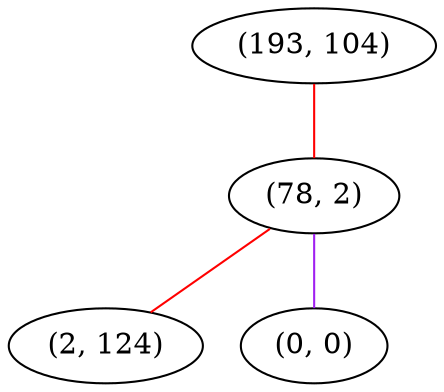 graph "" {
"(193, 104)";
"(78, 2)";
"(2, 124)";
"(0, 0)";
"(193, 104)" -- "(78, 2)"  [color=red, key=0, weight=1];
"(78, 2)" -- "(0, 0)"  [color=purple, key=0, weight=4];
"(78, 2)" -- "(2, 124)"  [color=red, key=0, weight=1];
}
